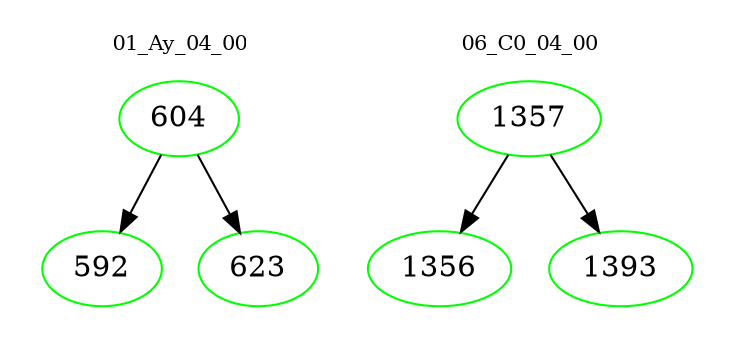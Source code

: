 digraph{
subgraph cluster_0 {
color = white
label = "01_Ay_04_00";
fontsize=10;
T0_604 [label="604", color="green"]
T0_604 -> T0_592 [color="black"]
T0_592 [label="592", color="green"]
T0_604 -> T0_623 [color="black"]
T0_623 [label="623", color="green"]
}
subgraph cluster_1 {
color = white
label = "06_C0_04_00";
fontsize=10;
T1_1357 [label="1357", color="green"]
T1_1357 -> T1_1356 [color="black"]
T1_1356 [label="1356", color="green"]
T1_1357 -> T1_1393 [color="black"]
T1_1393 [label="1393", color="green"]
}
}
